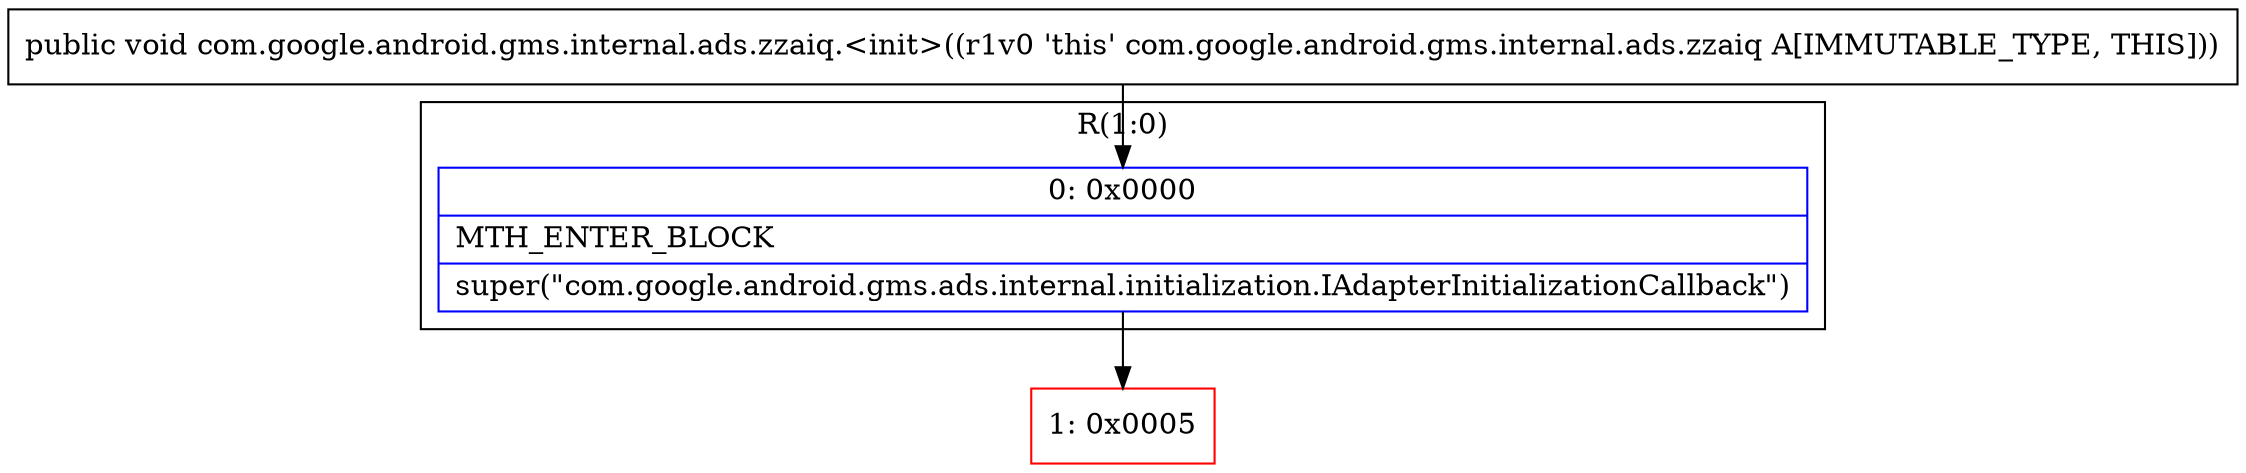 digraph "CFG forcom.google.android.gms.internal.ads.zzaiq.\<init\>()V" {
subgraph cluster_Region_248106173 {
label = "R(1:0)";
node [shape=record,color=blue];
Node_0 [shape=record,label="{0\:\ 0x0000|MTH_ENTER_BLOCK\l|super(\"com.google.android.gms.ads.internal.initialization.IAdapterInitializationCallback\")\l}"];
}
Node_1 [shape=record,color=red,label="{1\:\ 0x0005}"];
MethodNode[shape=record,label="{public void com.google.android.gms.internal.ads.zzaiq.\<init\>((r1v0 'this' com.google.android.gms.internal.ads.zzaiq A[IMMUTABLE_TYPE, THIS])) }"];
MethodNode -> Node_0;
Node_0 -> Node_1;
}

